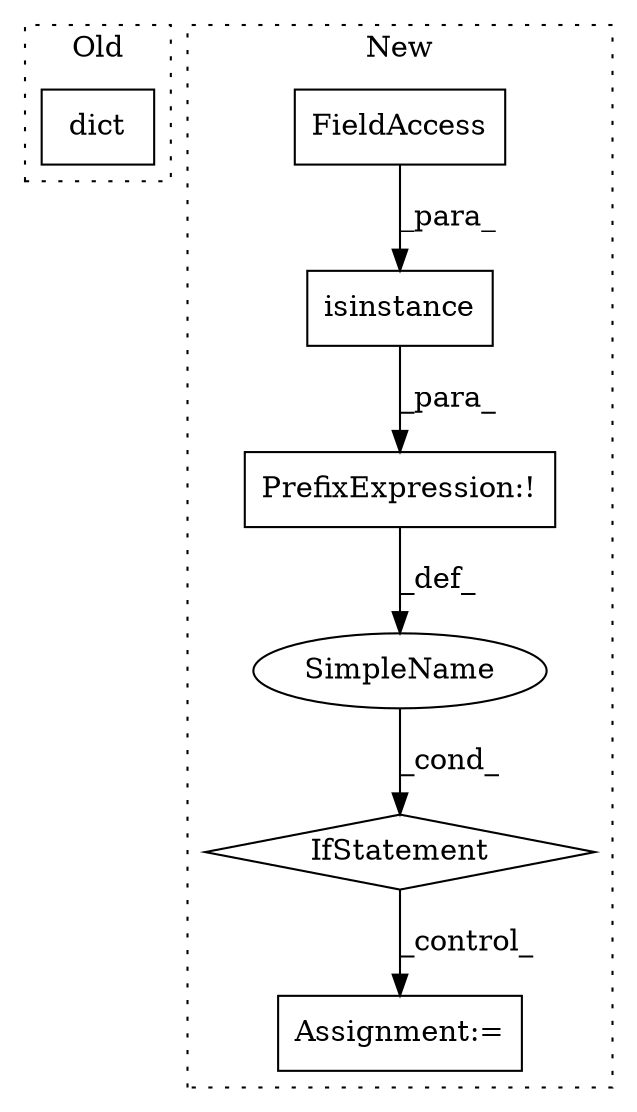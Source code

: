 digraph G {
subgraph cluster0 {
1 [label="dict" a="32" s="748,758" l="5,1" shape="box"];
label = "Old";
style="dotted";
}
subgraph cluster1 {
2 [label="isinstance" a="32" s="805,834" l="11,1" shape="box"];
3 [label="IfStatement" a="25" s="800,835" l="4,2" shape="diamond"];
4 [label="Assignment:=" a="7" s="858" l="1" shape="box"];
5 [label="SimpleName" a="42" s="" l="" shape="ellipse"];
6 [label="PrefixExpression:!" a="38" s="804" l="1" shape="box"];
7 [label="FieldAccess" a="22" s="830" l="4" shape="box"];
label = "New";
style="dotted";
}
2 -> 6 [label="_para_"];
3 -> 4 [label="_control_"];
5 -> 3 [label="_cond_"];
6 -> 5 [label="_def_"];
7 -> 2 [label="_para_"];
}